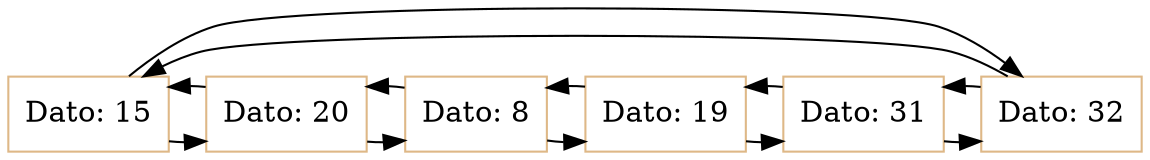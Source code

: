 digraph G {

node[shape=box];

		//generar lista simple

RR0[label="Dato: 15",color="burlywood"];
RR1[label="Dato: 20",color="burlywood"];
RR2[label="Dato: 8",color="burlywood"];
RR3[label="Dato: 19",color="burlywood"];
RR4[label="Dato: 31",color="burlywood"];
RR5[label="Dato: 32",color="burlywood"];
{rank=same; RR0->RR1->RR2->RR3->RR4->RR5->RR0;};
RR5->RR4->RR3->RR2->RR1->RR0->RR5
}
